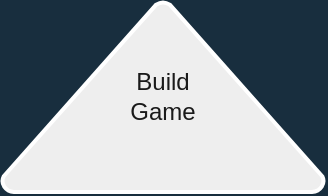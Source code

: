 <mxfile version="20.4.0" type="github"><diagram id="769WcSzuBKZlgow3Vv-x" name="Page-1"><mxGraphModel dx="868" dy="825" grid="1" gridSize="10" guides="1" tooltips="1" connect="1" arrows="1" fold="1" page="1" pageScale="1" pageWidth="850" pageHeight="1100" background="#182E3E" math="0" shadow="0"><root><mxCell id="0"/><mxCell id="1" parent="0"/><mxCell id="9nOpePoiLmfEIfvF8Ucg-1" value="Build&lt;br&gt;Game" style="strokeWidth=2;html=1;shape=mxgraph.flowchart.extract_or_measurement;whiteSpace=wrap;strokeColor=#FFFFFF;fontColor=#1A1A1A;fillColor=#EEEEEE;aspect=fixed;" parent="1" vertex="1"><mxGeometry x="360" y="60" width="161" height="94.95" as="geometry"/></mxCell></root></mxGraphModel></diagram></mxfile>